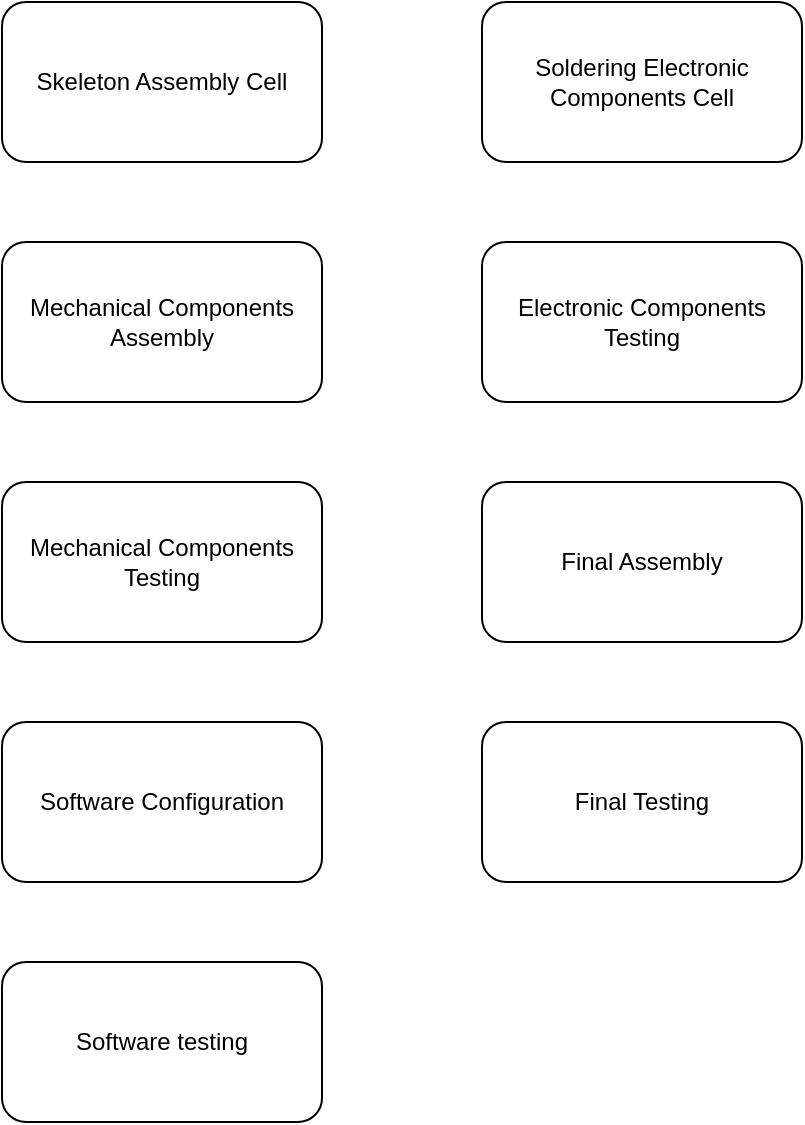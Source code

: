 <mxfile version="13.1.3" type="device"><diagram id="C5RBs43oDa-KdzZeNtuy" name="Page-1"><mxGraphModel dx="988" dy="677" grid="1" gridSize="10" guides="1" tooltips="1" connect="1" arrows="1" fold="1" page="1" pageScale="1" pageWidth="827" pageHeight="1169" math="0" shadow="0"><root><mxCell id="WIyWlLk6GJQsqaUBKTNV-0"/><mxCell id="WIyWlLk6GJQsqaUBKTNV-1" parent="WIyWlLk6GJQsqaUBKTNV-0"/><mxCell id="WIyWlLk6GJQsqaUBKTNV-3" value="Skeleton Assembly Cell" style="rounded=1;whiteSpace=wrap;html=1;fontSize=12;glass=0;strokeWidth=1;shadow=0;" parent="WIyWlLk6GJQsqaUBKTNV-1" vertex="1"><mxGeometry x="160" y="240" width="160" height="80" as="geometry"/></mxCell><mxCell id="2BtxJQ9OccPdUKyu4V3T-8" value="Electronic Components Testing" style="rounded=1;whiteSpace=wrap;html=1;fontSize=12;glass=0;strokeWidth=1;shadow=0;" parent="WIyWlLk6GJQsqaUBKTNV-1" vertex="1"><mxGeometry x="400" y="360" width="160" height="80" as="geometry"/></mxCell><mxCell id="2BtxJQ9OccPdUKyu4V3T-4" value="Mechanical Components Assembly" style="rounded=1;whiteSpace=wrap;html=1;fontSize=12;glass=0;strokeWidth=1;shadow=0;" parent="WIyWlLk6GJQsqaUBKTNV-1" vertex="1"><mxGeometry x="160" y="360" width="160" height="80" as="geometry"/></mxCell><mxCell id="2BtxJQ9OccPdUKyu4V3T-10" value="Mechanical Components Testing" style="rounded=1;whiteSpace=wrap;html=1;fontSize=12;glass=0;strokeWidth=1;shadow=0;" parent="WIyWlLk6GJQsqaUBKTNV-1" vertex="1"><mxGeometry x="160" y="480" width="160" height="80" as="geometry"/></mxCell><mxCell id="2BtxJQ9OccPdUKyu4V3T-12" value="Final Assembly" style="rounded=1;whiteSpace=wrap;html=1;fontSize=12;glass=0;strokeWidth=1;shadow=0;" parent="WIyWlLk6GJQsqaUBKTNV-1" vertex="1"><mxGeometry x="400" y="480" width="160" height="80" as="geometry"/></mxCell><mxCell id="2BtxJQ9OccPdUKyu4V3T-16" value="Soldering Electronic Components Cell" style="rounded=1;whiteSpace=wrap;html=1;fontSize=12;glass=0;strokeWidth=1;shadow=0;" parent="WIyWlLk6GJQsqaUBKTNV-1" vertex="1"><mxGeometry x="400" y="240" width="160" height="80" as="geometry"/></mxCell><mxCell id="l9i4MxoxJupshS48rGXO-1" value="Software Configuration" style="rounded=1;whiteSpace=wrap;html=1;fontSize=12;glass=0;strokeWidth=1;shadow=0;" vertex="1" parent="WIyWlLk6GJQsqaUBKTNV-1"><mxGeometry x="160" y="600" width="160" height="80" as="geometry"/></mxCell><mxCell id="l9i4MxoxJupshS48rGXO-2" value="Software testing" style="rounded=1;whiteSpace=wrap;html=1;fontSize=12;glass=0;strokeWidth=1;shadow=0;" vertex="1" parent="WIyWlLk6GJQsqaUBKTNV-1"><mxGeometry x="160" y="720" width="160" height="80" as="geometry"/></mxCell><mxCell id="l9i4MxoxJupshS48rGXO-3" value="Final Testing" style="rounded=1;whiteSpace=wrap;html=1;fontSize=12;glass=0;strokeWidth=1;shadow=0;" vertex="1" parent="WIyWlLk6GJQsqaUBKTNV-1"><mxGeometry x="400" y="600" width="160" height="80" as="geometry"/></mxCell></root></mxGraphModel></diagram></mxfile>